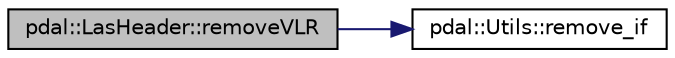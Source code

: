 digraph "pdal::LasHeader::removeVLR"
{
  edge [fontname="Helvetica",fontsize="10",labelfontname="Helvetica",labelfontsize="10"];
  node [fontname="Helvetica",fontsize="10",shape=record];
  rankdir="LR";
  Node1 [label="pdal::LasHeader::removeVLR",height=0.2,width=0.4,color="black", fillcolor="grey75", style="filled", fontcolor="black"];
  Node1 -> Node2 [color="midnightblue",fontsize="10",style="solid",fontname="Helvetica"];
  Node2 [label="pdal::Utils::remove_if",height=0.2,width=0.4,color="black", fillcolor="white", style="filled",URL="$namespacepdal_1_1Utils.html#ac6b599972dcd3fe440ef5c476961081a"];
}
